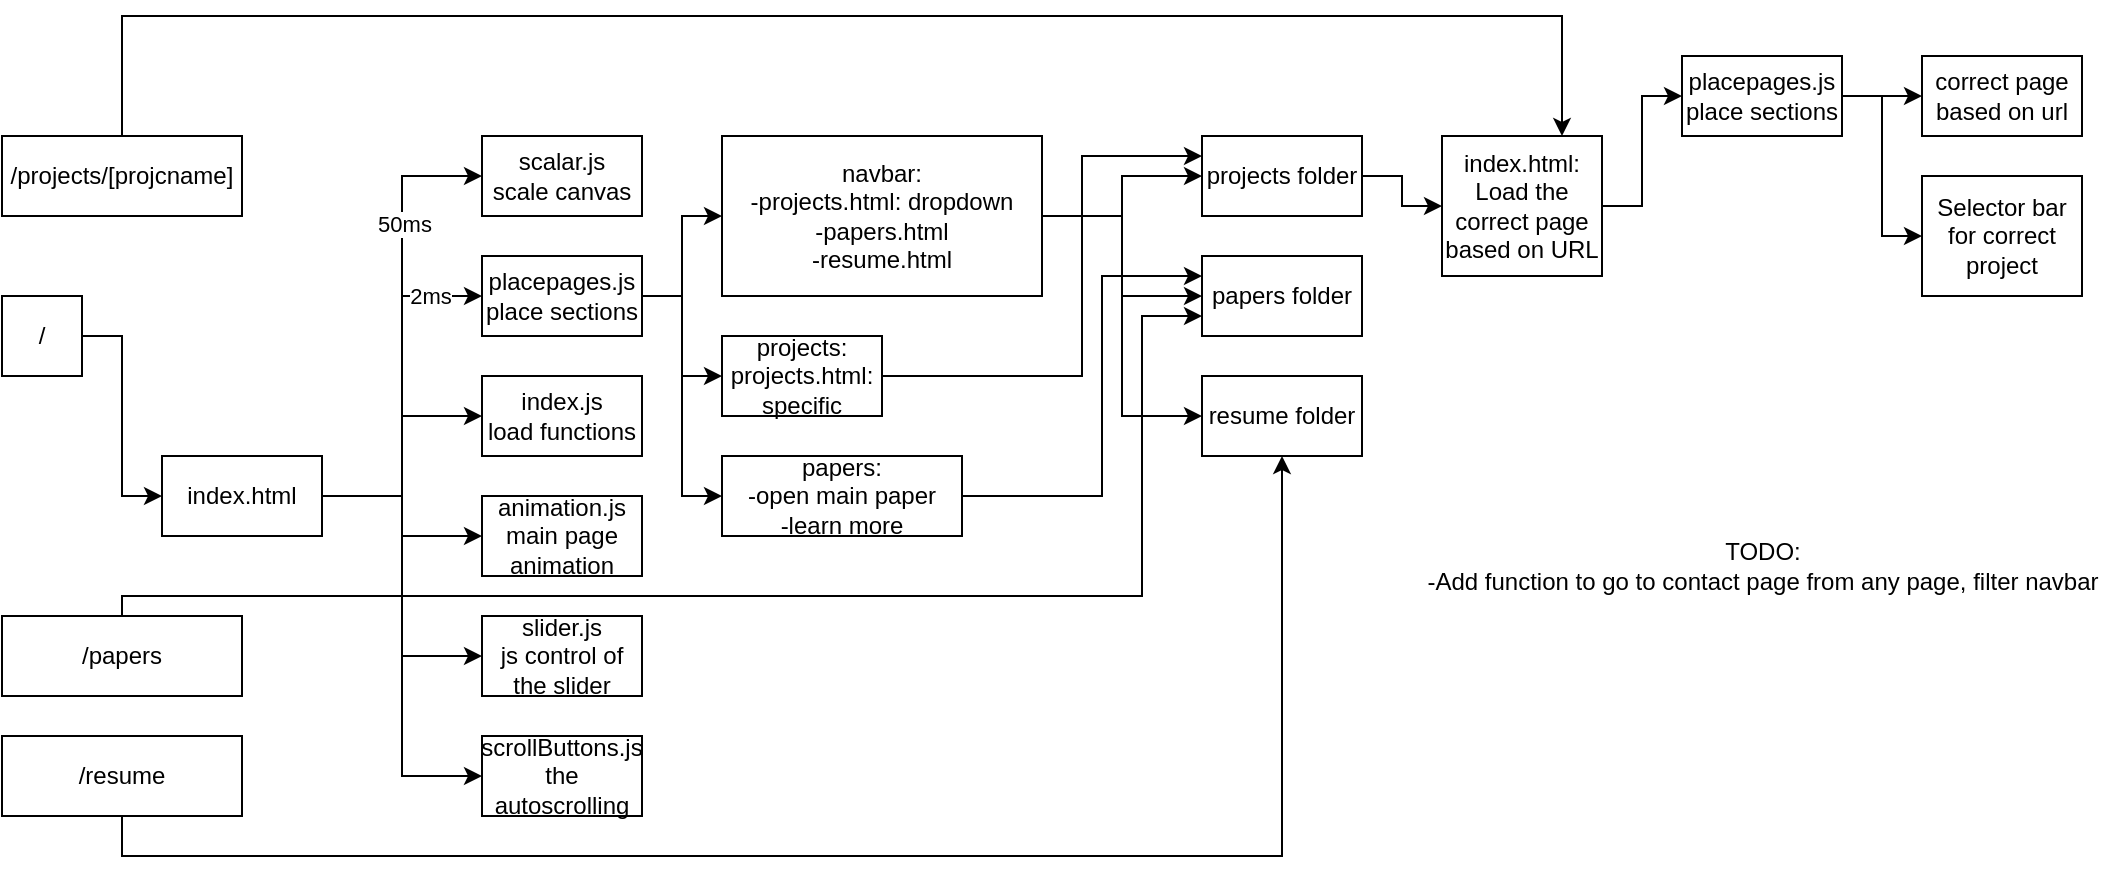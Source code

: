 <mxfile version="14.9.2" type="device"><diagram id="Ee7Bk6rG0t-2aNEhwHj-" name="Page-1"><mxGraphModel dx="1178" dy="1816" grid="1" gridSize="10" guides="1" tooltips="1" connect="1" arrows="1" fold="1" page="1" pageScale="1" pageWidth="827" pageHeight="1169" math="0" shadow="0"><root><mxCell id="0"/><mxCell id="1" parent="0"/><mxCell id="kSgzsXvxnIpQbF61ajYf-10" style="edgeStyle=orthogonalEdgeStyle;rounded=0;orthogonalLoop=1;jettySize=auto;html=1;entryX=0;entryY=0.5;entryDx=0;entryDy=0;" edge="1" parent="1" source="kSgzsXvxnIpQbF61ajYf-1" target="kSgzsXvxnIpQbF61ajYf-3"><mxGeometry relative="1" as="geometry"/></mxCell><mxCell id="kSgzsXvxnIpQbF61ajYf-11" style="edgeStyle=orthogonalEdgeStyle;rounded=0;orthogonalLoop=1;jettySize=auto;html=1;entryX=0;entryY=0.5;entryDx=0;entryDy=0;" edge="1" parent="1" source="kSgzsXvxnIpQbF61ajYf-1" target="kSgzsXvxnIpQbF61ajYf-4"><mxGeometry relative="1" as="geometry"/></mxCell><mxCell id="kSgzsXvxnIpQbF61ajYf-12" style="edgeStyle=orthogonalEdgeStyle;rounded=0;orthogonalLoop=1;jettySize=auto;html=1;entryX=0;entryY=0.5;entryDx=0;entryDy=0;" edge="1" parent="1" source="kSgzsXvxnIpQbF61ajYf-1" target="kSgzsXvxnIpQbF61ajYf-5"><mxGeometry relative="1" as="geometry"/></mxCell><mxCell id="kSgzsXvxnIpQbF61ajYf-17" value="2ms" style="edgeLabel;html=1;align=center;verticalAlign=middle;resizable=0;points=[];" vertex="1" connectable="0" parent="kSgzsXvxnIpQbF61ajYf-12"><mxGeometry x="0.703" relative="1" as="geometry"><mxPoint as="offset"/></mxGeometry></mxCell><mxCell id="kSgzsXvxnIpQbF61ajYf-13" style="edgeStyle=orthogonalEdgeStyle;rounded=0;orthogonalLoop=1;jettySize=auto;html=1;entryX=0;entryY=0.5;entryDx=0;entryDy=0;" edge="1" parent="1" source="kSgzsXvxnIpQbF61ajYf-1" target="kSgzsXvxnIpQbF61ajYf-6"><mxGeometry relative="1" as="geometry"/></mxCell><mxCell id="kSgzsXvxnIpQbF61ajYf-14" style="edgeStyle=orthogonalEdgeStyle;rounded=0;orthogonalLoop=1;jettySize=auto;html=1;entryX=0;entryY=0.5;entryDx=0;entryDy=0;" edge="1" parent="1" source="kSgzsXvxnIpQbF61ajYf-1" target="kSgzsXvxnIpQbF61ajYf-7"><mxGeometry relative="1" as="geometry"/></mxCell><mxCell id="kSgzsXvxnIpQbF61ajYf-16" value="50ms" style="edgeLabel;html=1;align=center;verticalAlign=middle;resizable=0;points=[];" vertex="1" connectable="0" parent="kSgzsXvxnIpQbF61ajYf-14"><mxGeometry x="0.468" y="-1" relative="1" as="geometry"><mxPoint as="offset"/></mxGeometry></mxCell><mxCell id="kSgzsXvxnIpQbF61ajYf-15" style="edgeStyle=orthogonalEdgeStyle;rounded=0;orthogonalLoop=1;jettySize=auto;html=1;entryX=0;entryY=0.5;entryDx=0;entryDy=0;" edge="1" parent="1" source="kSgzsXvxnIpQbF61ajYf-1" target="kSgzsXvxnIpQbF61ajYf-8"><mxGeometry relative="1" as="geometry"/></mxCell><mxCell id="kSgzsXvxnIpQbF61ajYf-1" value="index.html" style="rounded=0;whiteSpace=wrap;html=1;" vertex="1" parent="1"><mxGeometry x="120" y="200" width="80" height="40" as="geometry"/></mxCell><mxCell id="kSgzsXvxnIpQbF61ajYf-39" style="edgeStyle=orthogonalEdgeStyle;rounded=0;orthogonalLoop=1;jettySize=auto;html=1;entryX=0;entryY=0.5;entryDx=0;entryDy=0;" edge="1" parent="1" source="kSgzsXvxnIpQbF61ajYf-2" target="kSgzsXvxnIpQbF61ajYf-37"><mxGeometry relative="1" as="geometry"/></mxCell><mxCell id="kSgzsXvxnIpQbF61ajYf-2" value="projects folder" style="rounded=0;whiteSpace=wrap;html=1;" vertex="1" parent="1"><mxGeometry x="640" y="40" width="80" height="40" as="geometry"/></mxCell><mxCell id="kSgzsXvxnIpQbF61ajYf-3" value="slider.js&lt;br&gt;js control of the slider" style="rounded=0;whiteSpace=wrap;html=1;" vertex="1" parent="1"><mxGeometry x="280" y="280" width="80" height="40" as="geometry"/></mxCell><mxCell id="kSgzsXvxnIpQbF61ajYf-4" value="index.js&lt;br&gt;load functions" style="rounded=0;whiteSpace=wrap;html=1;" vertex="1" parent="1"><mxGeometry x="280" y="160" width="80" height="40" as="geometry"/></mxCell><mxCell id="kSgzsXvxnIpQbF61ajYf-21" style="edgeStyle=orthogonalEdgeStyle;rounded=0;orthogonalLoop=1;jettySize=auto;html=1;entryX=0;entryY=0.5;entryDx=0;entryDy=0;" edge="1" parent="1" source="kSgzsXvxnIpQbF61ajYf-5" target="kSgzsXvxnIpQbF61ajYf-20"><mxGeometry relative="1" as="geometry"/></mxCell><mxCell id="kSgzsXvxnIpQbF61ajYf-23" style="edgeStyle=orthogonalEdgeStyle;rounded=0;orthogonalLoop=1;jettySize=auto;html=1;entryX=0;entryY=0.5;entryDx=0;entryDy=0;" edge="1" parent="1" source="kSgzsXvxnIpQbF61ajYf-5" target="kSgzsXvxnIpQbF61ajYf-22"><mxGeometry relative="1" as="geometry"/></mxCell><mxCell id="kSgzsXvxnIpQbF61ajYf-25" style="edgeStyle=orthogonalEdgeStyle;rounded=0;orthogonalLoop=1;jettySize=auto;html=1;entryX=0;entryY=0.5;entryDx=0;entryDy=0;" edge="1" parent="1" source="kSgzsXvxnIpQbF61ajYf-5" target="kSgzsXvxnIpQbF61ajYf-24"><mxGeometry relative="1" as="geometry"/></mxCell><mxCell id="kSgzsXvxnIpQbF61ajYf-5" value="placepages.js&lt;br&gt;place sections" style="rounded=0;whiteSpace=wrap;html=1;" vertex="1" parent="1"><mxGeometry x="280" y="100" width="80" height="40" as="geometry"/></mxCell><mxCell id="kSgzsXvxnIpQbF61ajYf-6" value="animation.js&lt;br&gt;main page animation" style="rounded=0;whiteSpace=wrap;html=1;" vertex="1" parent="1"><mxGeometry x="280" y="220" width="80" height="40" as="geometry"/></mxCell><mxCell id="kSgzsXvxnIpQbF61ajYf-7" value="scalar.js&lt;br&gt;scale canvas" style="rounded=0;whiteSpace=wrap;html=1;" vertex="1" parent="1"><mxGeometry x="280" y="40" width="80" height="40" as="geometry"/></mxCell><mxCell id="kSgzsXvxnIpQbF61ajYf-8" value="scrollButtons.js&lt;br&gt;the autoscrolling" style="rounded=0;whiteSpace=wrap;html=1;" vertex="1" parent="1"><mxGeometry x="280" y="340" width="80" height="40" as="geometry"/></mxCell><mxCell id="kSgzsXvxnIpQbF61ajYf-30" style="edgeStyle=orthogonalEdgeStyle;rounded=0;orthogonalLoop=1;jettySize=auto;html=1;entryX=0;entryY=0.5;entryDx=0;entryDy=0;" edge="1" parent="1" source="kSgzsXvxnIpQbF61ajYf-20" target="kSgzsXvxnIpQbF61ajYf-2"><mxGeometry relative="1" as="geometry"/></mxCell><mxCell id="kSgzsXvxnIpQbF61ajYf-31" style="edgeStyle=orthogonalEdgeStyle;rounded=0;orthogonalLoop=1;jettySize=auto;html=1;entryX=0;entryY=0.5;entryDx=0;entryDy=0;" edge="1" parent="1" source="kSgzsXvxnIpQbF61ajYf-20" target="kSgzsXvxnIpQbF61ajYf-29"><mxGeometry relative="1" as="geometry"/></mxCell><mxCell id="kSgzsXvxnIpQbF61ajYf-32" style="edgeStyle=orthogonalEdgeStyle;rounded=0;orthogonalLoop=1;jettySize=auto;html=1;entryX=0;entryY=0.5;entryDx=0;entryDy=0;" edge="1" parent="1" source="kSgzsXvxnIpQbF61ajYf-20" target="kSgzsXvxnIpQbF61ajYf-27"><mxGeometry relative="1" as="geometry"/></mxCell><mxCell id="kSgzsXvxnIpQbF61ajYf-20" value="navbar:&lt;br&gt;-projects.html: dropdown&lt;br&gt;-papers.html&lt;br&gt;-resume.html" style="rounded=0;whiteSpace=wrap;html=1;" vertex="1" parent="1"><mxGeometry x="400" y="40" width="160" height="80" as="geometry"/></mxCell><mxCell id="kSgzsXvxnIpQbF61ajYf-33" style="edgeStyle=orthogonalEdgeStyle;rounded=0;orthogonalLoop=1;jettySize=auto;html=1;entryX=0;entryY=0.25;entryDx=0;entryDy=0;" edge="1" parent="1" source="kSgzsXvxnIpQbF61ajYf-22" target="kSgzsXvxnIpQbF61ajYf-2"><mxGeometry relative="1" as="geometry"><Array as="points"><mxPoint x="580" y="160"/><mxPoint x="580" y="50"/></Array></mxGeometry></mxCell><mxCell id="kSgzsXvxnIpQbF61ajYf-22" value="projects:&lt;br&gt;projects.html: specific" style="rounded=0;whiteSpace=wrap;html=1;" vertex="1" parent="1"><mxGeometry x="400" y="140" width="80" height="40" as="geometry"/></mxCell><mxCell id="kSgzsXvxnIpQbF61ajYf-34" style="edgeStyle=orthogonalEdgeStyle;rounded=0;orthogonalLoop=1;jettySize=auto;html=1;entryX=0;entryY=0.25;entryDx=0;entryDy=0;" edge="1" parent="1" source="kSgzsXvxnIpQbF61ajYf-24" target="kSgzsXvxnIpQbF61ajYf-29"><mxGeometry relative="1" as="geometry"><Array as="points"><mxPoint x="590" y="220"/><mxPoint x="590" y="110"/></Array></mxGeometry></mxCell><mxCell id="kSgzsXvxnIpQbF61ajYf-24" value="papers:&lt;br&gt;-open main paper&lt;br&gt;-learn more" style="rounded=0;whiteSpace=wrap;html=1;" vertex="1" parent="1"><mxGeometry x="400" y="200" width="120" height="40" as="geometry"/></mxCell><mxCell id="kSgzsXvxnIpQbF61ajYf-27" value="resume folder" style="rounded=0;whiteSpace=wrap;html=1;" vertex="1" parent="1"><mxGeometry x="640" y="160" width="80" height="40" as="geometry"/></mxCell><mxCell id="kSgzsXvxnIpQbF61ajYf-29" value="papers folder" style="rounded=0;whiteSpace=wrap;html=1;" vertex="1" parent="1"><mxGeometry x="640" y="100" width="80" height="40" as="geometry"/></mxCell><mxCell id="kSgzsXvxnIpQbF61ajYf-36" style="edgeStyle=orthogonalEdgeStyle;rounded=0;orthogonalLoop=1;jettySize=auto;html=1;entryX=0;entryY=0.5;entryDx=0;entryDy=0;" edge="1" parent="1" source="kSgzsXvxnIpQbF61ajYf-35" target="kSgzsXvxnIpQbF61ajYf-1"><mxGeometry relative="1" as="geometry"/></mxCell><mxCell id="kSgzsXvxnIpQbF61ajYf-35" value="/" style="rounded=0;whiteSpace=wrap;html=1;" vertex="1" parent="1"><mxGeometry x="40" y="120" width="40" height="40" as="geometry"/></mxCell><mxCell id="kSgzsXvxnIpQbF61ajYf-44" style="edgeStyle=orthogonalEdgeStyle;rounded=0;orthogonalLoop=1;jettySize=auto;html=1;entryX=0;entryY=0.5;entryDx=0;entryDy=0;" edge="1" parent="1" source="kSgzsXvxnIpQbF61ajYf-37" target="kSgzsXvxnIpQbF61ajYf-43"><mxGeometry relative="1" as="geometry"/></mxCell><mxCell id="kSgzsXvxnIpQbF61ajYf-37" value="index.html:&lt;br&gt;Load the correct page based on URL" style="rounded=0;whiteSpace=wrap;html=1;" vertex="1" parent="1"><mxGeometry x="760" y="40" width="80" height="70" as="geometry"/></mxCell><mxCell id="kSgzsXvxnIpQbF61ajYf-42" style="edgeStyle=orthogonalEdgeStyle;rounded=0;orthogonalLoop=1;jettySize=auto;html=1;entryX=0.75;entryY=0;entryDx=0;entryDy=0;" edge="1" parent="1" source="kSgzsXvxnIpQbF61ajYf-41" target="kSgzsXvxnIpQbF61ajYf-37"><mxGeometry relative="1" as="geometry"><Array as="points"><mxPoint x="100" y="-20"/><mxPoint x="820" y="-20"/></Array></mxGeometry></mxCell><mxCell id="kSgzsXvxnIpQbF61ajYf-41" value="/projects/[projcname]" style="rounded=0;whiteSpace=wrap;html=1;" vertex="1" parent="1"><mxGeometry x="40" y="40" width="120" height="40" as="geometry"/></mxCell><mxCell id="kSgzsXvxnIpQbF61ajYf-46" style="edgeStyle=orthogonalEdgeStyle;rounded=0;orthogonalLoop=1;jettySize=auto;html=1;entryX=0;entryY=0.5;entryDx=0;entryDy=0;" edge="1" parent="1" source="kSgzsXvxnIpQbF61ajYf-43" target="kSgzsXvxnIpQbF61ajYf-45"><mxGeometry relative="1" as="geometry"/></mxCell><mxCell id="kSgzsXvxnIpQbF61ajYf-48" style="edgeStyle=orthogonalEdgeStyle;rounded=0;orthogonalLoop=1;jettySize=auto;html=1;entryX=0;entryY=0.5;entryDx=0;entryDy=0;" edge="1" parent="1" source="kSgzsXvxnIpQbF61ajYf-43" target="kSgzsXvxnIpQbF61ajYf-47"><mxGeometry relative="1" as="geometry"/></mxCell><mxCell id="kSgzsXvxnIpQbF61ajYf-43" value="placepages.js&lt;br&gt;place sections" style="rounded=0;whiteSpace=wrap;html=1;" vertex="1" parent="1"><mxGeometry x="880" width="80" height="40" as="geometry"/></mxCell><mxCell id="kSgzsXvxnIpQbF61ajYf-45" value="correct page based on url" style="rounded=0;whiteSpace=wrap;html=1;" vertex="1" parent="1"><mxGeometry x="1000" width="80" height="40" as="geometry"/></mxCell><mxCell id="kSgzsXvxnIpQbF61ajYf-47" value="Selector bar for correct project" style="rounded=0;whiteSpace=wrap;html=1;" vertex="1" parent="1"><mxGeometry x="1000" y="60" width="80" height="60" as="geometry"/></mxCell><mxCell id="kSgzsXvxnIpQbF61ajYf-50" style="edgeStyle=orthogonalEdgeStyle;rounded=0;orthogonalLoop=1;jettySize=auto;html=1;entryX=0;entryY=0.75;entryDx=0;entryDy=0;" edge="1" parent="1" source="kSgzsXvxnIpQbF61ajYf-49" target="kSgzsXvxnIpQbF61ajYf-29"><mxGeometry relative="1" as="geometry"><Array as="points"><mxPoint x="100" y="270"/><mxPoint x="610" y="270"/><mxPoint x="610" y="130"/></Array></mxGeometry></mxCell><mxCell id="kSgzsXvxnIpQbF61ajYf-49" value="/papers" style="rounded=0;whiteSpace=wrap;html=1;" vertex="1" parent="1"><mxGeometry x="40" y="280" width="120" height="40" as="geometry"/></mxCell><mxCell id="kSgzsXvxnIpQbF61ajYf-52" style="edgeStyle=orthogonalEdgeStyle;rounded=0;orthogonalLoop=1;jettySize=auto;html=1;entryX=0.5;entryY=1;entryDx=0;entryDy=0;" edge="1" parent="1" source="kSgzsXvxnIpQbF61ajYf-51" target="kSgzsXvxnIpQbF61ajYf-27"><mxGeometry relative="1" as="geometry"><Array as="points"><mxPoint x="100" y="400"/><mxPoint x="680" y="400"/></Array></mxGeometry></mxCell><mxCell id="kSgzsXvxnIpQbF61ajYf-51" value="/resume" style="rounded=0;whiteSpace=wrap;html=1;" vertex="1" parent="1"><mxGeometry x="40" y="340" width="120" height="40" as="geometry"/></mxCell><mxCell id="kSgzsXvxnIpQbF61ajYf-53" value="TODO:&lt;br&gt;-Add function to go to contact page from any page, filter navbar" style="text;html=1;align=center;verticalAlign=middle;resizable=0;points=[];autosize=1;strokeColor=none;" vertex="1" parent="1"><mxGeometry x="745" y="240" width="350" height="30" as="geometry"/></mxCell></root></mxGraphModel></diagram></mxfile>